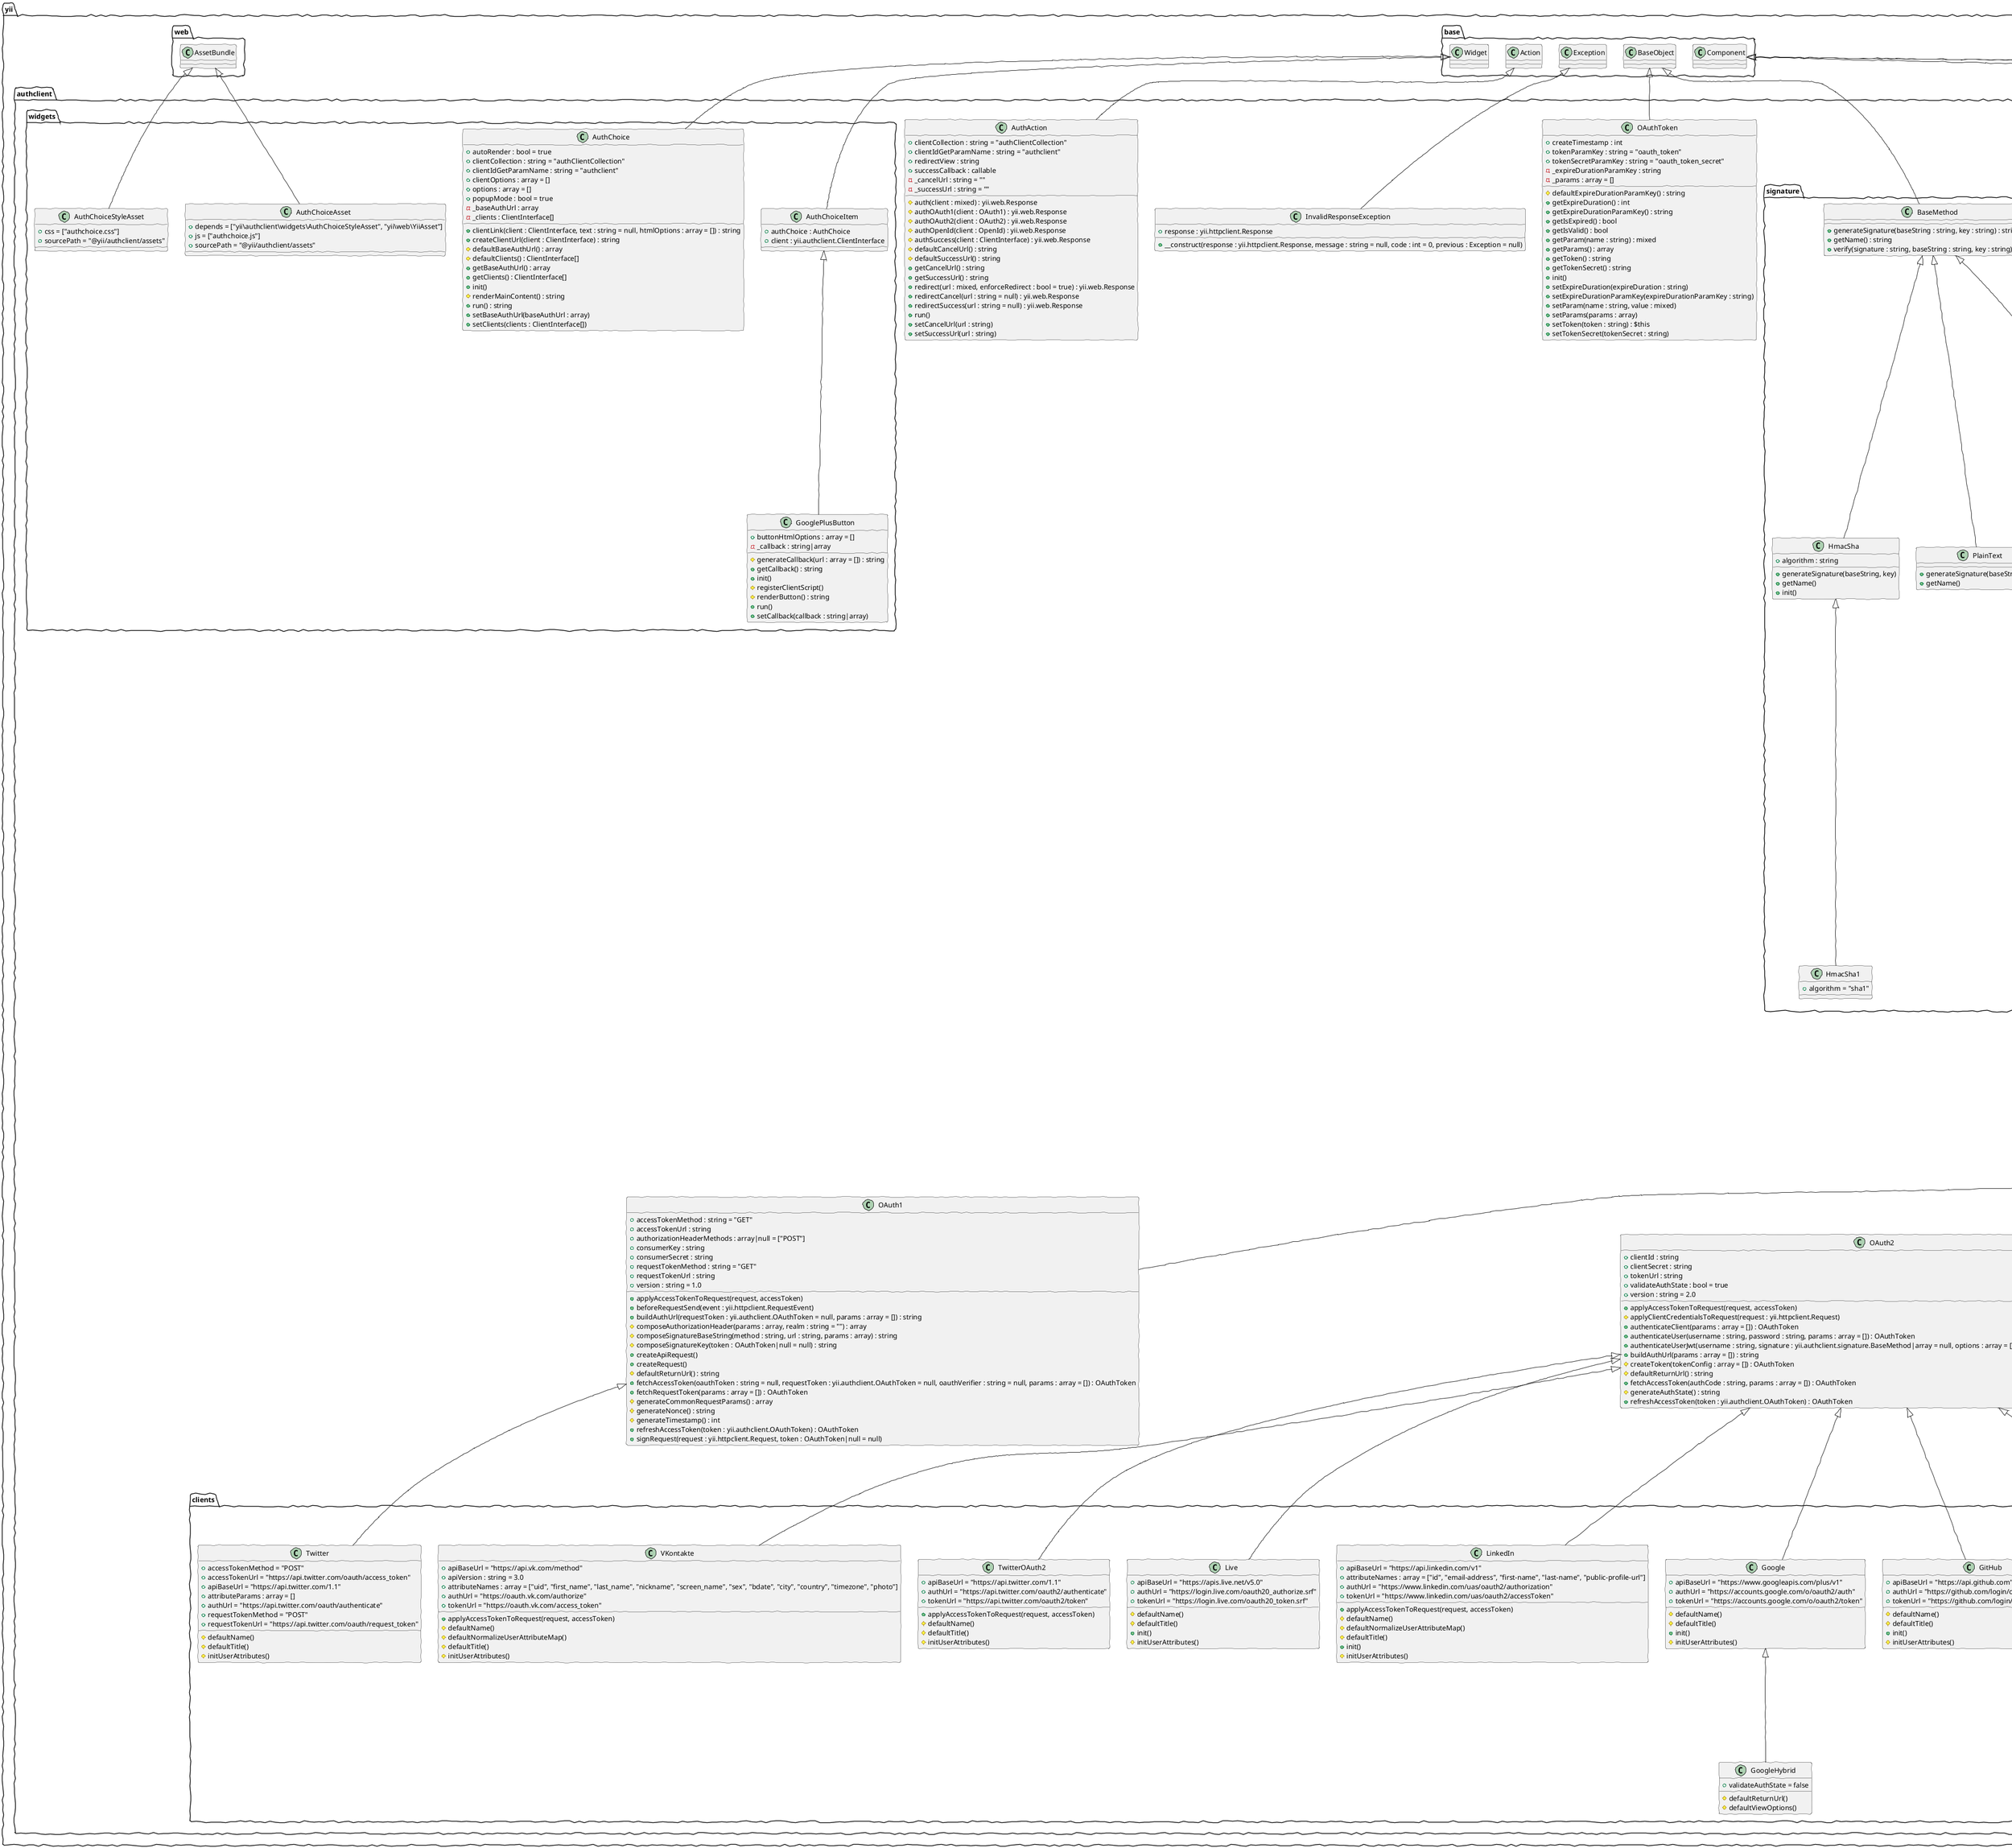 @startuml
skinparam handwritten true
class yii.authclient.AuthAction {
    +clientCollection : string = "authClientCollection"
    +clientIdGetParamName : string = "authclient"
    +redirectView : string
    +successCallback : callable
    -_cancelUrl : string = ""
    -_successUrl : string = ""
    #auth(client : mixed) : yii.web.Response
    #authOAuth1(client : OAuth1) : yii.web.Response
    #authOAuth2(client : OAuth2) : yii.web.Response
    #authOpenId(client : OpenId) : yii.web.Response
    #authSuccess(client : ClientInterface) : yii.web.Response
    #defaultCancelUrl() : string
    #defaultSuccessUrl() : string
    +getCancelUrl() : string
    +getSuccessUrl() : string
    +redirect(url : mixed, enforceRedirect : bool = true) : yii.web.Response
    +redirectCancel(url : string = null) : yii.web.Response
    +redirectSuccess(url : string = null) : yii.web.Response
    +run()
    +setCancelUrl(url : string)
    +setSuccessUrl(url : string)
}
class yii.authclient.AuthAction extends yii.base.Action
abstract class yii.authclient.BaseClient {
    -_httpClient : Client|array|string = "yii\httpclient\Client"
    -_id : string
    -_name : string
    -_normalizeUserAttributeMap : array
    -_requestOptions : array = []
    -_stateStorage : StateStorageInterface|array|string = "yii\authclient\SessionStateStorage"
    -_title : string
    -_userAttributes : array
    -_viewOptions : array
    #createHttpClient(reference : string|array) : yii.httpclient.Client
    +createRequest() : yii.httpclient.Request
    #defaultName() : string
    #defaultNormalizeUserAttributeMap() : array
    #defaultRequestOptions() : array
    #defaultTitle() : string
    #defaultViewOptions() : array
    +getHttpClient() : yii.httpclient.Client
    +getId() : string
    +getName() : string
    +getNormalizeUserAttributeMap() : array
    +getRequestOptions() : array
    #getState(key : string) : mixed
    #getStateKeyPrefix() : string
    +getStateStorage() : StateStorageInterface
    +getTitle() : string
    +getUserAttributes() : array
    +getViewOptions() : array
    #initUserAttributes() : array
    #normalizeUserAttributes(attributes : array) : array
    #removeState(key : string) : bool
    +setHttpClient(httpClient : array|Client)
    +setId(id : string)
    +setName(name : string)
    +setNormalizeUserAttributeMap(normalizeUserAttributeMap : array)
    +setRequestOptions(options : array)
    #setState(key : string, value : mixed) : $this
    +setStateStorage(stateStorage : StateStorageInterface|array|string)
    +setTitle(title : string)
    +setUserAttributes(userAttributes : array)
    +setViewOptions(viewOptions : array)
}
class yii.authclient.BaseClient extends yii.base.Component
class yii.authclient.BaseClient implements yii.authclient.ClientInterface
abstract class yii.authclient.BaseOAuth {
    +apiBaseUrl : string
    +authUrl : string
    +autoRefreshAccessToken : bool = true
    +scope : string
    +version : string = 1.0
    -_accessToken : OAuthToken|array
    -_returnUrl : string
    -_signatureMethod : signature.BaseMethod|array = []
    +api(apiSubUrl : string, method : string = "GET", data : array|string = [], headers : array = []) : array
    +applyAccessTokenToRequest(request : yii.httpclient.Request, accessToken : OAuthToken)
    +beforeApiRequestSend(event : yii.httpclient.RequestEvent)
    #composeUrl(url : string, params : array = []) : string
    +createApiRequest() : yii.httpclient.Request
    #createHttpClient(reference)
    #createSignatureMethod(signatureMethodConfig : array) : signature.BaseMethod
    #createToken(tokenConfig : array = []) : OAuthToken
    #defaultRequestOptions()
    #defaultReturnUrl() : string
    +getAccessToken() : OAuthToken
    +getReturnUrl() : string
    +getSignatureMethod() : signature.BaseMethod
    +refreshAccessToken(token : yii.authclient.OAuthToken) : OAuthToken
    #restoreAccessToken() : OAuthToken
    #saveAccessToken(token : OAuthToken|null) : $this
    #sendRequest(request : yii.httpclient.Request) : array
    +setAccessToken(token : array|OAuthToken)
    +setHttpClient(httpClient)
    +setReturnUrl(returnUrl : string)
    +setSignatureMethod(signatureMethod : array|signature.BaseMethod)
}
class yii.authclient.BaseOAuth extends yii.authclient.BaseClient
interface yii.authclient.ClientInterface {
    +getId() : string
    +getName() : string
    +getTitle() : string
    +getUserAttributes() : array
    +getViewOptions() : array
    +setId(id : string)
    +setName(name : string)
    +setTitle(title : string)
}
class yii.authclient.Collection {
    +httpClient : yii.httpclient.Client|array|string
    -_clients : array = []
    #createClient(id : string, config : array) : ClientInterface
    +getClient(id : string) : ClientInterface
    +getClients() : ClientInterface[]
    +hasClient(id : string) : bool
    +setClients(clients : array)
}
class yii.authclient.Collection extends yii.base.Component
class yii.authclient.InvalidResponseException {
    +response : yii.httpclient.Response
    +__construct(response : yii.httpclient.Response, message : string = null, code : int = 0, previous : Exception = null)
}
class yii.authclient.InvalidResponseException extends yii.base.Exception
abstract class yii.authclient.OAuth1 {
    +accessTokenMethod : string = "GET"
    +accessTokenUrl : string
    +authorizationHeaderMethods : array|null = ["POST"]
    +consumerKey : string
    +consumerSecret : string
    +requestTokenMethod : string = "GET"
    +requestTokenUrl : string
    +version : string = 1.0
    +applyAccessTokenToRequest(request, accessToken)
    +beforeRequestSend(event : yii.httpclient.RequestEvent)
    +buildAuthUrl(requestToken : yii.authclient.OAuthToken = null, params : array = []) : string
    #composeAuthorizationHeader(params : array, realm : string = "") : array
    #composeSignatureBaseString(method : string, url : string, params : array) : string
    #composeSignatureKey(token : OAuthToken|null = null) : string
    +createApiRequest()
    +createRequest()
    #defaultReturnUrl() : string
    +fetchAccessToken(oauthToken : string = null, requestToken : yii.authclient.OAuthToken = null, oauthVerifier : string = null, params : array = []) : OAuthToken
    +fetchRequestToken(params : array = []) : OAuthToken
    #generateCommonRequestParams() : array
    #generateNonce() : string
    #generateTimestamp() : int
    +refreshAccessToken(token : yii.authclient.OAuthToken) : OAuthToken
    +signRequest(request : yii.httpclient.Request, token : OAuthToken|null = null)
}
class yii.authclient.OAuth1 extends yii.authclient.BaseOAuth
abstract class yii.authclient.OAuth2 {
    +clientId : string
    +clientSecret : string
    +tokenUrl : string
    +validateAuthState : bool = true
    +version : string = 2.0
    +applyAccessTokenToRequest(request, accessToken)
    #applyClientCredentialsToRequest(request : yii.httpclient.Request)
    +authenticateClient(params : array = []) : OAuthToken
    +authenticateUser(username : string, password : string, params : array = []) : OAuthToken
    +authenticateUserJwt(username : string, signature : yii.authclient.signature.BaseMethod|array = null, options : array = [], params : array = []) : OAuthToken
    +buildAuthUrl(params : array = []) : string
    #createToken(tokenConfig : array = []) : OAuthToken
    #defaultReturnUrl() : string
    +fetchAccessToken(authCode : string, params : array = []) : OAuthToken
    #generateAuthState() : string
    +refreshAccessToken(token : yii.authclient.OAuthToken) : OAuthToken
}
class yii.authclient.OAuth2 extends yii.authclient.BaseOAuth
class yii.authclient.OAuthToken {
    +createTimestamp : int
    +tokenParamKey : string = "oauth_token"
    +tokenSecretParamKey : string = "oauth_token_secret"
    -_expireDurationParamKey : string
    -_params : array = []
    #defaultExpireDurationParamKey() : string
    +getExpireDuration() : int
    +getExpireDurationParamKey() : string
    +getIsExpired() : bool
    +getIsValid() : bool
    +getParam(name : string) : mixed
    +getParams() : array
    +getToken() : string
    +getTokenSecret() : string
    +init()
    +setExpireDuration(expireDuration : string)
    +setExpireDurationParamKey(expireDurationParamKey : string)
    +setParam(name : string, value : mixed)
    +setParams(params : array)
    +setToken(token : string) : $this
    +setTokenSecret(tokenSecret : string)
}
class yii.authclient.OAuthToken extends yii.base.BaseObject
class yii.authclient.OpenId {
    +authUrl : string
    +axToSregMap : array = ["nickname", "email", "fullname", "dob", "gender", "postcode", "country", "language", "timezone"]
    +cainfo : string
    +capath : string
    +data : array
    +optionalAttributes : array = []
    +requiredAttributes : array = []
    +verifyPeer : bool
    -_claimedId : string
    -_returnUrl : string
    -_trustRoot : string
    +buildAuthUrl(identifierSelect : bool = null) : string
    #buildAuthUrlV1(serverInfo : array) : string
    #buildAuthUrlV2(serverInfo : array) : string
    #buildAxParams() : array
    #buildSregParams() : array
    #buildUrl(baseUrl : string, additionalUrl : string|array) : string
    #compareUrl(expectedUrl : string, actualUrl : string) : bool
    #defaultRequestOptions()
    #defaultReturnUrl() : string
    +discover(url : string) : array
    #extractHtmlTagValue(content : string, tag : string, matchAttributeName : string, matchAttributeValue : string, valueAttributeName : string) : string|bool
    +fetchAttributes() : array
    #fetchAxAttributes() : array
    #fetchSregAttributes() : array
    +getClaimedId() : string
    +getReturnUrl() : string
    +getTrustRoot() : string
    +hostExists(url : string) : bool
    +init()
    #initUserAttributes()
    #sendRequest(url : string, method : string = "GET", params : array = []) : array|string
    +setClaimedId(claimedId : string)
    +setReturnUrl(returnUrl : string)
    +setTrustRoot(value : string)
    +validate(validateRequiredAttributes : bool = true) : bool
    #validateRequiredAttributes() : bool
}
class yii.authclient.OpenId extends yii.authclient.BaseClient
class yii.authclient.OpenIdConnect {
    +allowedJwsAlgorithms : array = ["HS256", "HS384", "HS512", "ES256", "ES384", "ES512", "RS256", "RS384", "RS512", "PS256", "PS384", "PS512"]
    +configParamsCacheKeyPrefix : string = "config-params-"
    +issuerUrl : string
    +scope = "openid"
    +validateJws : bool = true
    -_cache : Cache|string = "cache"
    -_configParams : array
    -_validateAuthNonce : bool|null
    #applyClientCredentialsToRequest(request)
    +buildAuthUrl(params = [])
    #createToken(tokenConfig = [])
    #defaultReturnUrl()
    #discoverConfig() : array
    +fetchAccessToken(authCode, params = [])
    #generateAuthNonce() : string
    +getCache() : Cache|null
    +getConfigParam(name : string) : mixed
    +getConfigParams() : array
    +getValidateAuthNonce() : bool
    #initUserAttributes()
    #loadJws(jws : string) : array
    +refreshAccessToken(token : yii.authclient.OAuthToken)
    +setCache(cache : Cache|array|string|null)
    +setValidateAuthNonce(validateAuthNonce : bool)
    -validateClaims(claims : array)
}
class yii.authclient.OpenIdConnect extends yii.authclient.OAuth2
class yii.authclient.SessionStateStorage {
    +session : Session|array|string
    +get(key)
    +init()
    +remove(key)
    +set(key, value)
}
class yii.authclient.SessionStateStorage extends yii.base.Component
class yii.authclient.SessionStateStorage implements yii.authclient.StateStorageInterface
interface yii.authclient.StateStorageInterface {
    +get(key : string) : mixed
    +remove(key : string) : bool
    +set(key : string, value : mixed)
}
class yii.authclient.clients.Facebook {
    +apiBaseUrl = "https://graph.facebook.com"
    +attributeNames : array = ["name", "email"]
    +authUrl = "https://www.facebook.com/dialog/oauth"
    +autoExchangeAccessToken : bool = false
    +autoRefreshAccessToken = false
    +clientAuthCodeUrl : string = "https://graph.facebook.com/oauth/client_code"
    +scope = "email"
    +tokenUrl = "https://graph.facebook.com/oauth/access_token"
    +applyAccessTokenToRequest(request, accessToken)
    #defaultName()
    #defaultTitle()
    #defaultViewOptions()
    +exchangeAccessToken(token : yii.authclient.OAuthToken) : yii.authclient.OAuthToken
    +fetchAccessToken(authCode, params = [])
    +fetchClientAccessToken(authCode : string, params : array = []) : yii.authclient.OAuthToken
    +fetchClientAuthCode(token : yii.authclient.OAuthToken = null, params : array = []) : string
    #initUserAttributes()
}
class yii.authclient.clients.Facebook extends yii.authclient.OAuth2
class yii.authclient.clients.GitHub {
    +apiBaseUrl = "https://api.github.com"
    +authUrl = "https://github.com/login/oauth/authorize"
    +tokenUrl = "https://github.com/login/oauth/access_token"
    #defaultName()
    #defaultTitle()
    +init()
    #initUserAttributes()
}
class yii.authclient.clients.GitHub extends yii.authclient.OAuth2
class yii.authclient.clients.Google {
    +apiBaseUrl = "https://www.googleapis.com/plus/v1"
    +authUrl = "https://accounts.google.com/o/oauth2/auth"
    +tokenUrl = "https://accounts.google.com/o/oauth2/token"
    #defaultName()
    #defaultTitle()
    +init()
    #initUserAttributes()
}
class yii.authclient.clients.Google extends yii.authclient.OAuth2
class yii.authclient.clients.GoogleHybrid {
    +validateAuthState = false
    #defaultReturnUrl()
    #defaultViewOptions()
}
class yii.authclient.clients.GoogleHybrid extends yii.authclient.clients.Google
class yii.authclient.clients.LinkedIn {
    +apiBaseUrl = "https://api.linkedin.com/v1"
    +attributeNames : array = ["id", "email-address", "first-name", "last-name", "public-profile-url"]
    +authUrl = "https://www.linkedin.com/uas/oauth2/authorization"
    +tokenUrl = "https://www.linkedin.com/uas/oauth2/accessToken"
    +applyAccessTokenToRequest(request, accessToken)
    #defaultName()
    #defaultNormalizeUserAttributeMap()
    #defaultTitle()
    +init()
    #initUserAttributes()
}
class yii.authclient.clients.LinkedIn extends yii.authclient.OAuth2
class yii.authclient.clients.Live {
    +apiBaseUrl = "https://apis.live.net/v5.0"
    +authUrl = "https://login.live.com/oauth20_authorize.srf"
    +tokenUrl = "https://login.live.com/oauth20_token.srf"
    #defaultName()
    #defaultTitle()
    +init()
    #initUserAttributes()
}
class yii.authclient.clients.Live extends yii.authclient.OAuth2
class yii.authclient.clients.Twitter {
    +accessTokenMethod = "POST"
    +accessTokenUrl = "https://api.twitter.com/oauth/access_token"
    +apiBaseUrl = "https://api.twitter.com/1.1"
    +attributeParams : array = []
    +authUrl = "https://api.twitter.com/oauth/authenticate"
    +requestTokenMethod = "POST"
    +requestTokenUrl = "https://api.twitter.com/oauth/request_token"
    #defaultName()
    #defaultTitle()
    #initUserAttributes()
}
class yii.authclient.clients.Twitter extends yii.authclient.OAuth1
class yii.authclient.clients.TwitterOAuth2 {
    +apiBaseUrl = "https://api.twitter.com/1.1"
    +authUrl = "https://api.twitter.com/oauth2/authenticate"
    +tokenUrl = "https://api.twitter.com/oauth2/token"
    +applyAccessTokenToRequest(request, accessToken)
    #defaultName()
    #defaultTitle()
    #initUserAttributes()
}
class yii.authclient.clients.TwitterOAuth2 extends yii.authclient.OAuth2
class yii.authclient.clients.VKontakte {
    +apiBaseUrl = "https://api.vk.com/method"
    +apiVersion : string = 3.0
    +attributeNames : array = ["uid", "first_name", "last_name", "nickname", "screen_name", "sex", "bdate", "city", "country", "timezone", "photo"]
    +authUrl = "https://oauth.vk.com/authorize"
    +tokenUrl = "https://oauth.vk.com/access_token"
    +applyAccessTokenToRequest(request, accessToken)
    #defaultName()
    #defaultNormalizeUserAttributeMap()
    #defaultTitle()
    #initUserAttributes()
}
class yii.authclient.clients.VKontakte extends yii.authclient.OAuth2
class yii.authclient.clients.Yandex {
    +apiBaseUrl = "https://login.yandex.ru"
    +authUrl = "https://oauth.yandex.ru/authorize"
    +tokenUrl = "https://oauth.yandex.ru/token"
    +applyAccessTokenToRequest(request, accessToken)
    #defaultName()
    #defaultTitle()
    #initUserAttributes()
}
class yii.authclient.clients.Yandex extends yii.authclient.OAuth2
abstract class yii.authclient.signature.BaseMethod {
    +generateSignature(baseString : string, key : string) : string
    +getName() : string
    +verify(signature : string, baseString : string, key : string) : bool
}
class yii.authclient.signature.BaseMethod extends yii.base.BaseObject
class yii.authclient.signature.HmacSha {
    +algorithm : string
    +generateSignature(baseString, key)
    +getName()
    +init()
}
class yii.authclient.signature.HmacSha extends yii.authclient.signature.BaseMethod
class yii.authclient.signature.HmacSha1 {
    +algorithm = "sha1"
}
class yii.authclient.signature.HmacSha1 extends yii.authclient.signature.HmacSha
class yii.authclient.signature.PlainText {
    +generateSignature(baseString, key)
    +getName()
}
class yii.authclient.signature.PlainText extends yii.authclient.signature.BaseMethod
class yii.authclient.signature.RsaSha {
    +algorithm : int|string
    +privateCertificateFile : string
    +publicCertificateFile : string
    #_privateCertificate : string
    #_publicCertificate : string
    +generateSignature(baseString, key)
    +getName()
    +getPrivateCertificate() : string
    +getPublicCertificate() : string
    +init()
    #initPrivateCertificate() : string
    #initPublicCertificate() : string
    +setPrivateCertificate(privateCertificate : string)
    +setPublicCertificate(publicCertificate : string)
    +verify(signature, baseString, key)
}
class yii.authclient.signature.RsaSha extends yii.authclient.signature.BaseMethod
class yii.authclient.signature.RsaSha1 {
    +algorithm = 1
    +getName()
}
class yii.authclient.signature.RsaSha1 extends yii.authclient.signature.RsaSha
class yii.authclient.widgets.AuthChoice {
    +autoRender : bool = true
    +clientCollection : string = "authClientCollection"
    +clientIdGetParamName : string = "authclient"
    +clientOptions : array = []
    +options : array = []
    +popupMode : bool = true
    -_baseAuthUrl : array
    -_clients : ClientInterface[]
    +clientLink(client : ClientInterface, text : string = null, htmlOptions : array = []) : string
    +createClientUrl(client : ClientInterface) : string
    #defaultBaseAuthUrl() : array
    #defaultClients() : ClientInterface[]
    +getBaseAuthUrl() : array
    +getClients() : ClientInterface[]
    +init()
    #renderMainContent() : string
    +run() : string
    +setBaseAuthUrl(baseAuthUrl : array)
    +setClients(clients : ClientInterface[])
}
class yii.authclient.widgets.AuthChoice extends yii.base.Widget
class yii.authclient.widgets.AuthChoiceAsset {
    +depends = ["yii\authclient\widgets\AuthChoiceStyleAsset", "yii\web\YiiAsset"]
    +js = ["authchoice.js"]
    +sourcePath = "@yii/authclient/assets"
}
class yii.authclient.widgets.AuthChoiceAsset extends yii.web.AssetBundle
class yii.authclient.widgets.AuthChoiceItem {
    +authChoice : AuthChoice
    +client : yii.authclient.ClientInterface
}
class yii.authclient.widgets.AuthChoiceItem extends yii.base.Widget
class yii.authclient.widgets.AuthChoiceStyleAsset {
    +css = ["authchoice.css"]
    +sourcePath = "@yii/authclient/assets"
}
class yii.authclient.widgets.AuthChoiceStyleAsset extends yii.web.AssetBundle
class yii.authclient.widgets.GooglePlusButton {
    +buttonHtmlOptions : array = []
    -_callback : string|array
    #generateCallback(url : array = []) : string
    +getCallback() : string
    +init()
    #registerClientScript()
    #renderButton() : string
    +run()
    +setCallback(callback : string|array)
}
class yii.authclient.widgets.GooglePlusButton extends yii.authclient.widgets.AuthChoiceItem
@enduml
